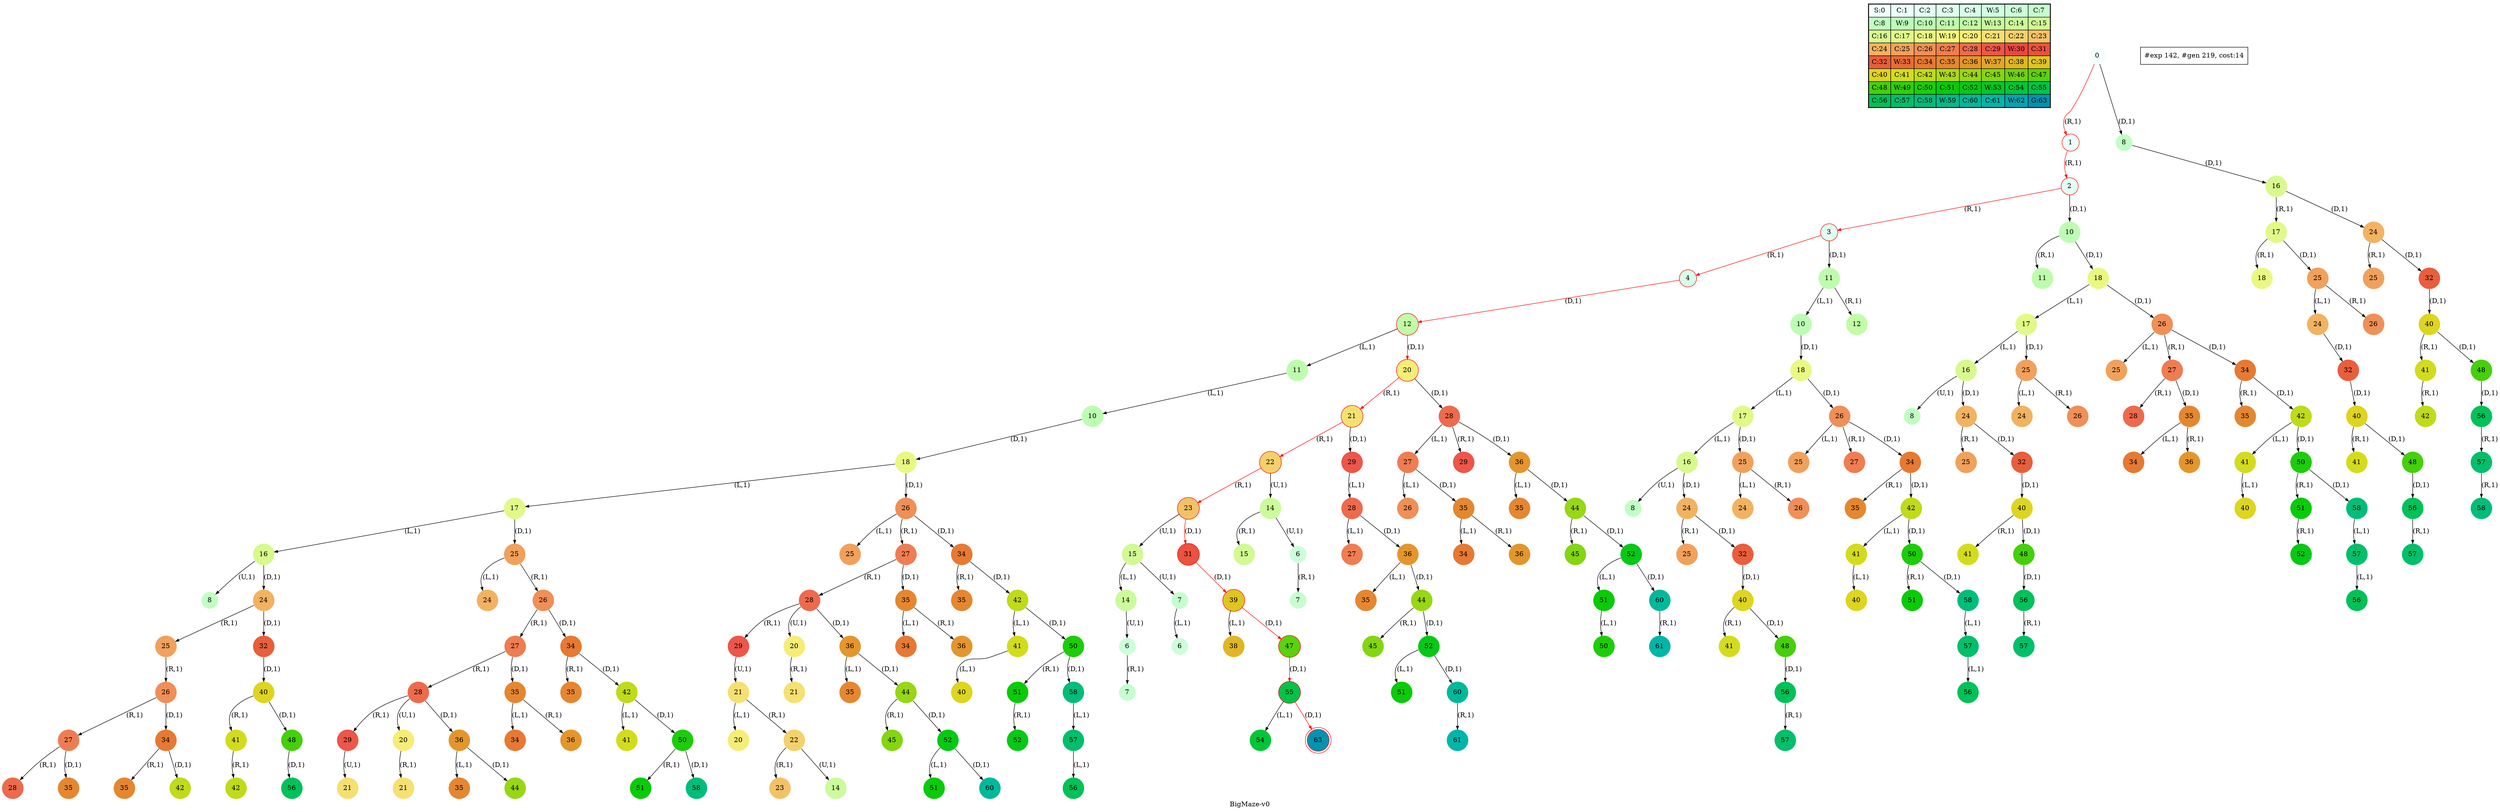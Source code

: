 digraph BigMaze { label="BigMaze-v0"
subgraph MAP {label=Map;map [shape=plaintext label=<<table border="1" cellpadding="5" cellspacing="0" cellborder="1"><tr><td bgcolor="0.46862745 0.04925994 0.99969645 1.        ">S:0</td><td bgcolor="0.45294118 0.07385253 0.99931706 1.        ">C:1</td><td bgcolor="0.4372549  0.09840028 0.99878599 1.        ">C:2</td><td bgcolor="0.42156863 0.12288829 0.99810333 1.        ">C:3</td><td bgcolor="0.40588235 0.1473017  0.99726917 1.        ">C:4</td><td bgcolor="0.39019608 0.17162568 0.99628365 1.        ">W:5</td><td bgcolor="0.3745098  0.19584547 0.99514692 1.        ">C:6</td><td bgcolor="0.35882353 0.21994636 0.99385914 1.        ">C:7</td></tr><tr><td bgcolor="0.34313725 0.24391372 0.99242051 1.        ">C:8</td><td bgcolor="0.32745098 0.267733   0.99083125 1.        ">W:9</td><td bgcolor="0.31176471 0.29138975 0.98909161 1.        ">C:10</td><td bgcolor="0.29607843 0.31486959 0.98720184 1.        ">C:11</td><td bgcolor="0.28039216 0.33815827 0.98516223 1.        ">C:12</td><td bgcolor="0.26470588 0.36124167 0.9829731  1.        ">W:13</td><td bgcolor="0.24901961 0.38410575 0.98063477 1.        ">C:14</td><td bgcolor="0.23333333 0.40673664 0.9781476  1.        ">C:15</td></tr><tr><td bgcolor="0.21764706 0.42912061 0.97551197 1.        ">C:16</td><td bgcolor="0.20196078 0.45124406 0.97272827 1.        ">C:17</td><td bgcolor="0.18627451 0.47309356 0.96979694 1.        ">C:18</td><td bgcolor="0.17058824 0.49465584 0.9667184  1.        ">W:19</td><td bgcolor="0.15490196 0.51591783 0.96349314 1.        ">C:20</td><td bgcolor="0.13921569 0.5368666  0.96012165 1.        ">C:21</td><td bgcolor="0.12352941 0.55748944 0.95660442 1.        ">C:22</td><td bgcolor="0.10784314 0.57777383 0.952942   1.        ">C:23</td></tr><tr><td bgcolor="0.09215686 0.59770746 0.94913494 1.        ">C:24</td><td bgcolor="0.07647059 0.61727822 0.94518383 1.        ">C:25</td><td bgcolor="0.06078431 0.63647424 0.94108925 1.        ">C:26</td><td bgcolor="0.04509804 0.65528385 0.93685184 1.        ">C:27</td><td bgcolor="0.02941176 0.67369564 0.93247223 1.        ">C:28</td><td bgcolor="0.01372549 0.69169844 0.92795109 1.        ">C:29</td><td bgcolor="0.00196078 0.70928131 0.92328911 1.        ">W:30</td><td bgcolor="0.01764706 0.72643357 0.91848699 1.        ">C:31</td></tr><tr><td bgcolor="0.03333333 0.74314483 0.91354546 1.        ">C:32</td><td bgcolor="0.04901961 0.75940492 0.90846527 1.        ">W:33</td><td bgcolor="0.06470588 0.77520398 0.9032472  1.        ">C:34</td><td bgcolor="0.08039216 0.79053241 0.89789203 1.        ">C:35</td><td bgcolor="0.09607843 0.80538092 0.89240058 1.        ">C:36</td><td bgcolor="0.11176471 0.81974048 0.88677369 1.        ">W:37</td><td bgcolor="0.12745098 0.83360239 0.88101219 1.        ">C:38</td><td bgcolor="0.14313725 0.84695821 0.87511698 1.        ">C:39</td></tr><tr><td bgcolor="0.15882353 0.85979985 0.86908895 1.        ">C:40</td><td bgcolor="0.1745098  0.87211951 0.862929   1.        ">C:41</td><td bgcolor="0.19019608 0.88390971 0.85663808 1.        ">C:42</td><td bgcolor="0.20588235 0.89516329 0.85021714 1.        ">W:43</td><td bgcolor="0.22156863 0.90587342 0.84366715 1.        ">C:44</td><td bgcolor="0.2372549  0.9160336  0.83698911 1.        ">C:45</td><td bgcolor="0.25294118 0.92563766 0.83018403 1.        ">W:46</td><td bgcolor="0.26862745 0.93467977 0.82325295 1.        ">C:47</td></tr><tr><td bgcolor="0.28431373 0.94315443 0.81619691 1.        ">C:48</td><td bgcolor="0.3        0.95105652 0.80901699 1.        ">W:49</td><td bgcolor="0.31568627 0.95838122 0.80171428 1.        ">C:50</td><td bgcolor="0.33137255 0.96512409 0.79428989 1.        ">C:51</td><td bgcolor="0.34705882 0.97128103 0.78674494 1.        ">C:52</td><td bgcolor="0.3627451  0.97684832 0.77908057 1.        ">W:53</td><td bgcolor="0.37843137 0.98182256 0.77129796 1.        ">C:54</td><td bgcolor="0.39411765 0.98620075 0.76339828 1.        ">C:55</td></tr><tr><td bgcolor="0.40980392 0.98998021 0.75538273 1.        ">C:56</td><td bgcolor="0.4254902  0.99315867 0.74725253 1.        ">C:57</td><td bgcolor="0.44117647 0.99573418 0.73900892 1.        ">C:58</td><td bgcolor="0.45686275 0.99770518 0.73065313 1.        ">W:59</td><td bgcolor="0.47254902 0.99907048 0.72218645 1.        ">C:60</td><td bgcolor="0.48823529 0.99982925 0.71361015 1.        ">C:61</td><td bgcolor="0.51176471 0.99982925 0.70054304 1.        ">W:62</td><td bgcolor="0.52745098 0.99907048 0.69169844 1.        ">G:63</td></tr></table>>]} 
nodesep=1 ranksep=0.5 node [shape=circle] edge [arrowsize=0.7] 
"0_0" [label=0 style=filled color=white  fillcolor="0.46862745 0.04925994 0.99969645 1.        "]; 
"0_0.1-1" [label=1 style=filled color=white  fillcolor="0.45294118 0.07385253 0.99931706 1.        "color=red ];   "0_0" -> "0_0.1-1" [label="(R,1)" color=red ];  
"0_0.8-3" [label=8 style=filled color=white  fillcolor="0.34313725 0.24391372 0.99242051 1.        "];  "0_0" -> "0_0.8-3" [label="(D,1)" ]; 
"0_0.1.2-1" [label=2 style=filled color=white  fillcolor="0.4372549  0.09840028 0.99878599 1.        "color=red ];   "0_0.1-1" -> "0_0.1.2-1" [label="(R,1)" color=red ];  
"0_0.8.16-3" [label=16 style=filled color=white  fillcolor="0.21764706 0.42912061 0.97551197 1.        "];  "0_0.8-3" -> "0_0.8.16-3" [label="(D,1)" ]; 
"0_0.1.2.3-1" [label=3 style=filled color=white  fillcolor="0.42156863 0.12288829 0.99810333 1.        "color=red ];   "0_0.1.2-1" -> "0_0.1.2.3-1" [label="(R,1)" color=red ];  
"0_0.1.2.10-3" [label=10 style=filled color=white  fillcolor="0.31176471 0.29138975 0.98909161 1.        "];  "0_0.1.2-1" -> "0_0.1.2.10-3" [label="(D,1)" ]; 
"0_0.8.16.17-1" [label=17 style=filled color=white  fillcolor="0.20196078 0.45124406 0.97272827 1.        "];  "0_0.8.16-3" -> "0_0.8.16.17-1" [label="(R,1)" ]; 
"0_0.8.16.24-3" [label=24 style=filled color=white  fillcolor="0.09215686 0.59770746 0.94913494 1.        "];  "0_0.8.16-3" -> "0_0.8.16.24-3" [label="(D,1)" ]; 
"0_0.1.2.3.4-1" [label=4 style=filled color=white  fillcolor="0.40588235 0.1473017  0.99726917 1.        "color=red ];   "0_0.1.2.3-1" -> "0_0.1.2.3.4-1" [label="(R,1)" color=red ];  
"0_0.1.2.3.11-3" [label=11 style=filled color=white  fillcolor="0.29607843 0.31486959 0.98720184 1.        "];  "0_0.1.2.3-1" -> "0_0.1.2.3.11-3" [label="(D,1)" ]; 
"0_0.1.2.10.11-1" [label=11 style=filled color=white  fillcolor="0.29607843 0.31486959 0.98720184 1.        "];  "0_0.1.2.10-3" -> "0_0.1.2.10.11-1" [label="(R,1)" ]; 
"0_0.1.2.10.18-3" [label=18 style=filled color=white  fillcolor="0.18627451 0.47309356 0.96979694 1.        "];  "0_0.1.2.10-3" -> "0_0.1.2.10.18-3" [label="(D,1)" ]; 
"0_0.8.16.17.18-1" [label=18 style=filled color=white  fillcolor="0.18627451 0.47309356 0.96979694 1.        "];  "0_0.8.16.17-1" -> "0_0.8.16.17.18-1" [label="(R,1)" ]; 
"0_0.8.16.17.25-3" [label=25 style=filled color=white  fillcolor="0.07647059 0.61727822 0.94518383 1.        "];  "0_0.8.16.17-1" -> "0_0.8.16.17.25-3" [label="(D,1)" ]; 
"0_0.8.16.24.25-1" [label=25 style=filled color=white  fillcolor="0.07647059 0.61727822 0.94518383 1.        "];  "0_0.8.16.24-3" -> "0_0.8.16.24.25-1" [label="(R,1)" ]; 
"0_0.8.16.24.32-3" [label=32 style=filled color=white  fillcolor="0.03333333 0.74314483 0.91354546 1.        "];  "0_0.8.16.24-3" -> "0_0.8.16.24.32-3" [label="(D,1)" ]; 
"0_0.1.2.3.4.12-3" [label=12 style=filled color=white  fillcolor="0.28039216 0.33815827 0.98516223 1.        "color=red ];   "0_0.1.2.3.4-1" -> "0_0.1.2.3.4.12-3" [label="(D,1)" color=red ];  
"0_0.1.2.3.11.10-0" [label=10 style=filled color=white  fillcolor="0.31176471 0.29138975 0.98909161 1.        "];  "0_0.1.2.3.11-3" -> "0_0.1.2.3.11.10-0" [label="(L,1)" ]; 
"0_0.1.2.3.11.12-1" [label=12 style=filled color=white  fillcolor="0.28039216 0.33815827 0.98516223 1.        "];  "0_0.1.2.3.11-3" -> "0_0.1.2.3.11.12-1" [label="(R,1)" ]; 
"0_0.1.2.10.18.17-0" [label=17 style=filled color=white  fillcolor="0.20196078 0.45124406 0.97272827 1.        "];  "0_0.1.2.10.18-3" -> "0_0.1.2.10.18.17-0" [label="(L,1)" ]; 
"0_0.1.2.10.18.26-3" [label=26 style=filled color=white  fillcolor="0.06078431 0.63647424 0.94108925 1.        "];  "0_0.1.2.10.18-3" -> "0_0.1.2.10.18.26-3" [label="(D,1)" ]; 
"0_0.8.16.17.25.24-0" [label=24 style=filled color=white  fillcolor="0.09215686 0.59770746 0.94913494 1.        "];  "0_0.8.16.17.25-3" -> "0_0.8.16.17.25.24-0" [label="(L,1)" ]; 
"0_0.8.16.17.25.26-1" [label=26 style=filled color=white  fillcolor="0.06078431 0.63647424 0.94108925 1.        "];  "0_0.8.16.17.25-3" -> "0_0.8.16.17.25.26-1" [label="(R,1)" ]; 
"0_0.8.16.24.32.40-3" [label=40 style=filled color=white  fillcolor="0.15882353 0.85979985 0.86908895 1.        "];  "0_0.8.16.24.32-3" -> "0_0.8.16.24.32.40-3" [label="(D,1)" ]; 
"0_0.1.2.3.4.12.11-0" [label=11 style=filled color=white  fillcolor="0.29607843 0.31486959 0.98720184 1.        "];  "0_0.1.2.3.4.12-3" -> "0_0.1.2.3.4.12.11-0" [label="(L,1)" ]; 
"0_0.1.2.3.4.12.20-3" [label=20 style=filled color=white  fillcolor="0.15490196 0.51591783 0.96349314 1.        "color=red ];   "0_0.1.2.3.4.12-3" -> "0_0.1.2.3.4.12.20-3" [label="(D,1)" color=red ];  
"0_0.1.2.3.11.10.18-3" [label=18 style=filled color=white  fillcolor="0.18627451 0.47309356 0.96979694 1.        "];  "0_0.1.2.3.11.10-0" -> "0_0.1.2.3.11.10.18-3" [label="(D,1)" ]; 
"0_0.1.2.10.18.17.16-0" [label=16 style=filled color=white  fillcolor="0.21764706 0.42912061 0.97551197 1.        "];  "0_0.1.2.10.18.17-0" -> "0_0.1.2.10.18.17.16-0" [label="(L,1)" ]; 
"0_0.1.2.10.18.17.25-3" [label=25 style=filled color=white  fillcolor="0.07647059 0.61727822 0.94518383 1.        "];  "0_0.1.2.10.18.17-0" -> "0_0.1.2.10.18.17.25-3" [label="(D,1)" ]; 
"0_0.1.2.10.18.26.25-0" [label=25 style=filled color=white  fillcolor="0.07647059 0.61727822 0.94518383 1.        "];  "0_0.1.2.10.18.26-3" -> "0_0.1.2.10.18.26.25-0" [label="(L,1)" ]; 
"0_0.1.2.10.18.26.27-1" [label=27 style=filled color=white  fillcolor="0.04509804 0.65528385 0.93685184 1.        "];  "0_0.1.2.10.18.26-3" -> "0_0.1.2.10.18.26.27-1" [label="(R,1)" ]; 
"0_0.1.2.10.18.26.34-3" [label=34 style=filled color=white  fillcolor="0.06470588 0.77520398 0.9032472  1.        "];  "0_0.1.2.10.18.26-3" -> "0_0.1.2.10.18.26.34-3" [label="(D,1)" ]; 
"0_0.8.16.17.25.24.32-3" [label=32 style=filled color=white  fillcolor="0.03333333 0.74314483 0.91354546 1.        "];  "0_0.8.16.17.25.24-0" -> "0_0.8.16.17.25.24.32-3" [label="(D,1)" ]; 
"0_0.8.16.24.32.40.41-1" [label=41 style=filled color=white  fillcolor="0.1745098  0.87211951 0.862929   1.        "];  "0_0.8.16.24.32.40-3" -> "0_0.8.16.24.32.40.41-1" [label="(R,1)" ]; 
"0_0.8.16.24.32.40.48-3" [label=48 style=filled color=white  fillcolor="0.28431373 0.94315443 0.81619691 1.        "];  "0_0.8.16.24.32.40-3" -> "0_0.8.16.24.32.40.48-3" [label="(D,1)" ]; 
"0_0.1.2.3.4.12.11.10-0" [label=10 style=filled color=white  fillcolor="0.31176471 0.29138975 0.98909161 1.        "];  "0_0.1.2.3.4.12.11-0" -> "0_0.1.2.3.4.12.11.10-0" [label="(L,1)" ]; 
"0_0.1.2.3.4.12.20.21-1" [label=21 style=filled color=white  fillcolor="0.13921569 0.5368666  0.96012165 1.        "color=red ];   "0_0.1.2.3.4.12.20-3" -> "0_0.1.2.3.4.12.20.21-1" [label="(R,1)" color=red ];  
"0_0.1.2.3.4.12.20.28-3" [label=28 style=filled color=white  fillcolor="0.02941176 0.67369564 0.93247223 1.        "];  "0_0.1.2.3.4.12.20-3" -> "0_0.1.2.3.4.12.20.28-3" [label="(D,1)" ]; 
"0_0.1.2.3.11.10.18.17-0" [label=17 style=filled color=white  fillcolor="0.20196078 0.45124406 0.97272827 1.        "];  "0_0.1.2.3.11.10.18-3" -> "0_0.1.2.3.11.10.18.17-0" [label="(L,1)" ]; 
"0_0.1.2.3.11.10.18.26-3" [label=26 style=filled color=white  fillcolor="0.06078431 0.63647424 0.94108925 1.        "];  "0_0.1.2.3.11.10.18-3" -> "0_0.1.2.3.11.10.18.26-3" [label="(D,1)" ]; 
"0_0.1.2.10.18.17.16.8-2" [label=8 style=filled color=white  fillcolor="0.34313725 0.24391372 0.99242051 1.        "];  "0_0.1.2.10.18.17.16-0" -> "0_0.1.2.10.18.17.16.8-2" [label="(U,1)" ]; 
"0_0.1.2.10.18.17.16.24-3" [label=24 style=filled color=white  fillcolor="0.09215686 0.59770746 0.94913494 1.        "];  "0_0.1.2.10.18.17.16-0" -> "0_0.1.2.10.18.17.16.24-3" [label="(D,1)" ]; 
"0_0.1.2.10.18.17.25.24-0" [label=24 style=filled color=white  fillcolor="0.09215686 0.59770746 0.94913494 1.        "];  "0_0.1.2.10.18.17.25-3" -> "0_0.1.2.10.18.17.25.24-0" [label="(L,1)" ]; 
"0_0.1.2.10.18.17.25.26-1" [label=26 style=filled color=white  fillcolor="0.06078431 0.63647424 0.94108925 1.        "];  "0_0.1.2.10.18.17.25-3" -> "0_0.1.2.10.18.17.25.26-1" [label="(R,1)" ]; 
"0_0.1.2.10.18.26.27.28-1" [label=28 style=filled color=white  fillcolor="0.02941176 0.67369564 0.93247223 1.        "];  "0_0.1.2.10.18.26.27-1" -> "0_0.1.2.10.18.26.27.28-1" [label="(R,1)" ]; 
"0_0.1.2.10.18.26.27.35-3" [label=35 style=filled color=white  fillcolor="0.08039216 0.79053241 0.89789203 1.        "];  "0_0.1.2.10.18.26.27-1" -> "0_0.1.2.10.18.26.27.35-3" [label="(D,1)" ]; 
"0_0.1.2.10.18.26.34.35-1" [label=35 style=filled color=white  fillcolor="0.08039216 0.79053241 0.89789203 1.        "];  "0_0.1.2.10.18.26.34-3" -> "0_0.1.2.10.18.26.34.35-1" [label="(R,1)" ]; 
"0_0.1.2.10.18.26.34.42-3" [label=42 style=filled color=white  fillcolor="0.19019608 0.88390971 0.85663808 1.        "];  "0_0.1.2.10.18.26.34-3" -> "0_0.1.2.10.18.26.34.42-3" [label="(D,1)" ]; 
"0_0.8.16.17.25.24.32.40-3" [label=40 style=filled color=white  fillcolor="0.15882353 0.85979985 0.86908895 1.        "];  "0_0.8.16.17.25.24.32-3" -> "0_0.8.16.17.25.24.32.40-3" [label="(D,1)" ]; 
"0_0.8.16.24.32.40.41.42-1" [label=42 style=filled color=white  fillcolor="0.19019608 0.88390971 0.85663808 1.        "];  "0_0.8.16.24.32.40.41-1" -> "0_0.8.16.24.32.40.41.42-1" [label="(R,1)" ]; 
"0_0.8.16.24.32.40.48.56-3" [label=56 style=filled color=white  fillcolor="0.40980392 0.98998021 0.75538273 1.        "];  "0_0.8.16.24.32.40.48-3" -> "0_0.8.16.24.32.40.48.56-3" [label="(D,1)" ]; 
"0_0.1.2.3.4.12.11.10.18-3" [label=18 style=filled color=white  fillcolor="0.18627451 0.47309356 0.96979694 1.        "];  "0_0.1.2.3.4.12.11.10-0" -> "0_0.1.2.3.4.12.11.10.18-3" [label="(D,1)" ]; 
"0_0.1.2.3.4.12.20.21.22-1" [label=22 style=filled color=white  fillcolor="0.12352941 0.55748944 0.95660442 1.        "color=red ];   "0_0.1.2.3.4.12.20.21-1" -> "0_0.1.2.3.4.12.20.21.22-1" [label="(R,1)" color=red ];  
"0_0.1.2.3.4.12.20.21.29-3" [label=29 style=filled color=white  fillcolor="0.01372549 0.69169844 0.92795109 1.        "];  "0_0.1.2.3.4.12.20.21-1" -> "0_0.1.2.3.4.12.20.21.29-3" [label="(D,1)" ]; 
"0_0.1.2.3.4.12.20.28.27-0" [label=27 style=filled color=white  fillcolor="0.04509804 0.65528385 0.93685184 1.        "];  "0_0.1.2.3.4.12.20.28-3" -> "0_0.1.2.3.4.12.20.28.27-0" [label="(L,1)" ]; 
"0_0.1.2.3.4.12.20.28.29-1" [label=29 style=filled color=white  fillcolor="0.01372549 0.69169844 0.92795109 1.        "];  "0_0.1.2.3.4.12.20.28-3" -> "0_0.1.2.3.4.12.20.28.29-1" [label="(R,1)" ]; 
"0_0.1.2.3.4.12.20.28.36-3" [label=36 style=filled color=white  fillcolor="0.09607843 0.80538092 0.89240058 1.        "];  "0_0.1.2.3.4.12.20.28-3" -> "0_0.1.2.3.4.12.20.28.36-3" [label="(D,1)" ]; 
"0_0.1.2.3.11.10.18.17.16-0" [label=16 style=filled color=white  fillcolor="0.21764706 0.42912061 0.97551197 1.        "];  "0_0.1.2.3.11.10.18.17-0" -> "0_0.1.2.3.11.10.18.17.16-0" [label="(L,1)" ]; 
"0_0.1.2.3.11.10.18.17.25-3" [label=25 style=filled color=white  fillcolor="0.07647059 0.61727822 0.94518383 1.        "];  "0_0.1.2.3.11.10.18.17-0" -> "0_0.1.2.3.11.10.18.17.25-3" [label="(D,1)" ]; 
"0_0.1.2.3.11.10.18.26.25-0" [label=25 style=filled color=white  fillcolor="0.07647059 0.61727822 0.94518383 1.        "];  "0_0.1.2.3.11.10.18.26-3" -> "0_0.1.2.3.11.10.18.26.25-0" [label="(L,1)" ]; 
"0_0.1.2.3.11.10.18.26.27-1" [label=27 style=filled color=white  fillcolor="0.04509804 0.65528385 0.93685184 1.        "];  "0_0.1.2.3.11.10.18.26-3" -> "0_0.1.2.3.11.10.18.26.27-1" [label="(R,1)" ]; 
"0_0.1.2.3.11.10.18.26.34-3" [label=34 style=filled color=white  fillcolor="0.06470588 0.77520398 0.9032472  1.        "];  "0_0.1.2.3.11.10.18.26-3" -> "0_0.1.2.3.11.10.18.26.34-3" [label="(D,1)" ]; 
"0_0.1.2.10.18.17.16.24.25-1" [label=25 style=filled color=white  fillcolor="0.07647059 0.61727822 0.94518383 1.        "];  "0_0.1.2.10.18.17.16.24-3" -> "0_0.1.2.10.18.17.16.24.25-1" [label="(R,1)" ]; 
"0_0.1.2.10.18.17.16.24.32-3" [label=32 style=filled color=white  fillcolor="0.03333333 0.74314483 0.91354546 1.        "];  "0_0.1.2.10.18.17.16.24-3" -> "0_0.1.2.10.18.17.16.24.32-3" [label="(D,1)" ]; 
"0_0.1.2.10.18.26.27.35.34-0" [label=34 style=filled color=white  fillcolor="0.06470588 0.77520398 0.9032472  1.        "];  "0_0.1.2.10.18.26.27.35-3" -> "0_0.1.2.10.18.26.27.35.34-0" [label="(L,1)" ]; 
"0_0.1.2.10.18.26.27.35.36-1" [label=36 style=filled color=white  fillcolor="0.09607843 0.80538092 0.89240058 1.        "];  "0_0.1.2.10.18.26.27.35-3" -> "0_0.1.2.10.18.26.27.35.36-1" [label="(R,1)" ]; 
"0_0.1.2.10.18.26.34.42.41-0" [label=41 style=filled color=white  fillcolor="0.1745098  0.87211951 0.862929   1.        "];  "0_0.1.2.10.18.26.34.42-3" -> "0_0.1.2.10.18.26.34.42.41-0" [label="(L,1)" ]; 
"0_0.1.2.10.18.26.34.42.50-3" [label=50 style=filled color=white  fillcolor="0.31568627 0.95838122 0.80171428 1.        "];  "0_0.1.2.10.18.26.34.42-3" -> "0_0.1.2.10.18.26.34.42.50-3" [label="(D,1)" ]; 
"0_0.8.16.17.25.24.32.40.41-1" [label=41 style=filled color=white  fillcolor="0.1745098  0.87211951 0.862929   1.        "];  "0_0.8.16.17.25.24.32.40-3" -> "0_0.8.16.17.25.24.32.40.41-1" [label="(R,1)" ]; 
"0_0.8.16.17.25.24.32.40.48-3" [label=48 style=filled color=white  fillcolor="0.28431373 0.94315443 0.81619691 1.        "];  "0_0.8.16.17.25.24.32.40-3" -> "0_0.8.16.17.25.24.32.40.48-3" [label="(D,1)" ]; 
"0_0.8.16.24.32.40.48.56.57-1" [label=57 style=filled color=white  fillcolor="0.4254902  0.99315867 0.74725253 1.        "];  "0_0.8.16.24.32.40.48.56-3" -> "0_0.8.16.24.32.40.48.56.57-1" [label="(R,1)" ]; 
"0_0.1.2.3.4.12.11.10.18.17-0" [label=17 style=filled color=white  fillcolor="0.20196078 0.45124406 0.97272827 1.        "];  "0_0.1.2.3.4.12.11.10.18-3" -> "0_0.1.2.3.4.12.11.10.18.17-0" [label="(L,1)" ]; 
"0_0.1.2.3.4.12.11.10.18.26-3" [label=26 style=filled color=white  fillcolor="0.06078431 0.63647424 0.94108925 1.        "];  "0_0.1.2.3.4.12.11.10.18-3" -> "0_0.1.2.3.4.12.11.10.18.26-3" [label="(D,1)" ]; 
"0_0.1.2.3.4.12.20.21.22.23-1" [label=23 style=filled color=white  fillcolor="0.10784314 0.57777383 0.952942   1.        "color=red ];   "0_0.1.2.3.4.12.20.21.22-1" -> "0_0.1.2.3.4.12.20.21.22.23-1" [label="(R,1)" color=red ];  
"0_0.1.2.3.4.12.20.21.22.14-2" [label=14 style=filled color=white  fillcolor="0.24901961 0.38410575 0.98063477 1.        "];  "0_0.1.2.3.4.12.20.21.22-1" -> "0_0.1.2.3.4.12.20.21.22.14-2" [label="(U,1)" ]; 
"0_0.1.2.3.4.12.20.21.29.28-0" [label=28 style=filled color=white  fillcolor="0.02941176 0.67369564 0.93247223 1.        "];  "0_0.1.2.3.4.12.20.21.29-3" -> "0_0.1.2.3.4.12.20.21.29.28-0" [label="(L,1)" ]; 
"0_0.1.2.3.4.12.20.28.27.26-0" [label=26 style=filled color=white  fillcolor="0.06078431 0.63647424 0.94108925 1.        "];  "0_0.1.2.3.4.12.20.28.27-0" -> "0_0.1.2.3.4.12.20.28.27.26-0" [label="(L,1)" ]; 
"0_0.1.2.3.4.12.20.28.27.35-3" [label=35 style=filled color=white  fillcolor="0.08039216 0.79053241 0.89789203 1.        "];  "0_0.1.2.3.4.12.20.28.27-0" -> "0_0.1.2.3.4.12.20.28.27.35-3" [label="(D,1)" ]; 
"0_0.1.2.3.4.12.20.28.36.35-0" [label=35 style=filled color=white  fillcolor="0.08039216 0.79053241 0.89789203 1.        "];  "0_0.1.2.3.4.12.20.28.36-3" -> "0_0.1.2.3.4.12.20.28.36.35-0" [label="(L,1)" ]; 
"0_0.1.2.3.4.12.20.28.36.44-3" [label=44 style=filled color=white  fillcolor="0.22156863 0.90587342 0.84366715 1.        "];  "0_0.1.2.3.4.12.20.28.36-3" -> "0_0.1.2.3.4.12.20.28.36.44-3" [label="(D,1)" ]; 
"0_0.1.2.3.11.10.18.17.16.8-2" [label=8 style=filled color=white  fillcolor="0.34313725 0.24391372 0.99242051 1.        "];  "0_0.1.2.3.11.10.18.17.16-0" -> "0_0.1.2.3.11.10.18.17.16.8-2" [label="(U,1)" ]; 
"0_0.1.2.3.11.10.18.17.16.24-3" [label=24 style=filled color=white  fillcolor="0.09215686 0.59770746 0.94913494 1.        "];  "0_0.1.2.3.11.10.18.17.16-0" -> "0_0.1.2.3.11.10.18.17.16.24-3" [label="(D,1)" ]; 
"0_0.1.2.3.11.10.18.17.25.24-0" [label=24 style=filled color=white  fillcolor="0.09215686 0.59770746 0.94913494 1.        "];  "0_0.1.2.3.11.10.18.17.25-3" -> "0_0.1.2.3.11.10.18.17.25.24-0" [label="(L,1)" ]; 
"0_0.1.2.3.11.10.18.17.25.26-1" [label=26 style=filled color=white  fillcolor="0.06078431 0.63647424 0.94108925 1.        "];  "0_0.1.2.3.11.10.18.17.25-3" -> "0_0.1.2.3.11.10.18.17.25.26-1" [label="(R,1)" ]; 
"0_0.1.2.3.11.10.18.26.34.35-1" [label=35 style=filled color=white  fillcolor="0.08039216 0.79053241 0.89789203 1.        "];  "0_0.1.2.3.11.10.18.26.34-3" -> "0_0.1.2.3.11.10.18.26.34.35-1" [label="(R,1)" ]; 
"0_0.1.2.3.11.10.18.26.34.42-3" [label=42 style=filled color=white  fillcolor="0.19019608 0.88390971 0.85663808 1.        "];  "0_0.1.2.3.11.10.18.26.34-3" -> "0_0.1.2.3.11.10.18.26.34.42-3" [label="(D,1)" ]; 
"0_0.1.2.10.18.17.16.24.32.40-3" [label=40 style=filled color=white  fillcolor="0.15882353 0.85979985 0.86908895 1.        "];  "0_0.1.2.10.18.17.16.24.32-3" -> "0_0.1.2.10.18.17.16.24.32.40-3" [label="(D,1)" ]; 
"0_0.1.2.10.18.26.34.42.41.40-0" [label=40 style=filled color=white  fillcolor="0.15882353 0.85979985 0.86908895 1.        "];  "0_0.1.2.10.18.26.34.42.41-0" -> "0_0.1.2.10.18.26.34.42.41.40-0" [label="(L,1)" ]; 
"0_0.1.2.10.18.26.34.42.50.51-1" [label=51 style=filled color=white  fillcolor="0.33137255 0.96512409 0.79428989 1.        "];  "0_0.1.2.10.18.26.34.42.50-3" -> "0_0.1.2.10.18.26.34.42.50.51-1" [label="(R,1)" ]; 
"0_0.1.2.10.18.26.34.42.50.58-3" [label=58 style=filled color=white  fillcolor="0.44117647 0.99573418 0.73900892 1.        "];  "0_0.1.2.10.18.26.34.42.50-3" -> "0_0.1.2.10.18.26.34.42.50.58-3" [label="(D,1)" ]; 
"0_0.8.16.17.25.24.32.40.48.56-3" [label=56 style=filled color=white  fillcolor="0.40980392 0.98998021 0.75538273 1.        "];  "0_0.8.16.17.25.24.32.40.48-3" -> "0_0.8.16.17.25.24.32.40.48.56-3" [label="(D,1)" ]; 
"0_0.8.16.24.32.40.48.56.57.58-1" [label=58 style=filled color=white  fillcolor="0.44117647 0.99573418 0.73900892 1.        "];  "0_0.8.16.24.32.40.48.56.57-1" -> "0_0.8.16.24.32.40.48.56.57.58-1" [label="(R,1)" ]; 
"0_0.1.2.3.4.12.11.10.18.17.16-0" [label=16 style=filled color=white  fillcolor="0.21764706 0.42912061 0.97551197 1.        "];  "0_0.1.2.3.4.12.11.10.18.17-0" -> "0_0.1.2.3.4.12.11.10.18.17.16-0" [label="(L,1)" ]; 
"0_0.1.2.3.4.12.11.10.18.17.25-3" [label=25 style=filled color=white  fillcolor="0.07647059 0.61727822 0.94518383 1.        "];  "0_0.1.2.3.4.12.11.10.18.17-0" -> "0_0.1.2.3.4.12.11.10.18.17.25-3" [label="(D,1)" ]; 
"0_0.1.2.3.4.12.11.10.18.26.25-0" [label=25 style=filled color=white  fillcolor="0.07647059 0.61727822 0.94518383 1.        "];  "0_0.1.2.3.4.12.11.10.18.26-3" -> "0_0.1.2.3.4.12.11.10.18.26.25-0" [label="(L,1)" ]; 
"0_0.1.2.3.4.12.11.10.18.26.27-1" [label=27 style=filled color=white  fillcolor="0.04509804 0.65528385 0.93685184 1.        "];  "0_0.1.2.3.4.12.11.10.18.26-3" -> "0_0.1.2.3.4.12.11.10.18.26.27-1" [label="(R,1)" ]; 
"0_0.1.2.3.4.12.11.10.18.26.34-3" [label=34 style=filled color=white  fillcolor="0.06470588 0.77520398 0.9032472  1.        "];  "0_0.1.2.3.4.12.11.10.18.26-3" -> "0_0.1.2.3.4.12.11.10.18.26.34-3" [label="(D,1)" ]; 
"0_0.1.2.3.4.12.20.21.22.23.15-2" [label=15 style=filled color=white  fillcolor="0.23333333 0.40673664 0.9781476  1.        "];  "0_0.1.2.3.4.12.20.21.22.23-1" -> "0_0.1.2.3.4.12.20.21.22.23.15-2" [label="(U,1)" ]; 
"0_0.1.2.3.4.12.20.21.22.23.31-3" [label=31 style=filled color=white  fillcolor="0.01764706 0.72643357 0.91848699 1.        "color=red ];   "0_0.1.2.3.4.12.20.21.22.23-1" -> "0_0.1.2.3.4.12.20.21.22.23.31-3" [label="(D,1)" color=red ];  
"0_0.1.2.3.4.12.20.21.22.14.15-1" [label=15 style=filled color=white  fillcolor="0.23333333 0.40673664 0.9781476  1.        "];  "0_0.1.2.3.4.12.20.21.22.14-2" -> "0_0.1.2.3.4.12.20.21.22.14.15-1" [label="(R,1)" ]; 
"0_0.1.2.3.4.12.20.21.22.14.6-2" [label=6 style=filled color=white  fillcolor="0.3745098  0.19584547 0.99514692 1.        "];  "0_0.1.2.3.4.12.20.21.22.14-2" -> "0_0.1.2.3.4.12.20.21.22.14.6-2" [label="(U,1)" ]; 
"0_0.1.2.3.4.12.20.21.29.28.27-0" [label=27 style=filled color=white  fillcolor="0.04509804 0.65528385 0.93685184 1.        "];  "0_0.1.2.3.4.12.20.21.29.28-0" -> "0_0.1.2.3.4.12.20.21.29.28.27-0" [label="(L,1)" ]; 
"0_0.1.2.3.4.12.20.21.29.28.36-3" [label=36 style=filled color=white  fillcolor="0.09607843 0.80538092 0.89240058 1.        "];  "0_0.1.2.3.4.12.20.21.29.28-0" -> "0_0.1.2.3.4.12.20.21.29.28.36-3" [label="(D,1)" ]; 
"0_0.1.2.3.4.12.20.28.27.35.34-0" [label=34 style=filled color=white  fillcolor="0.06470588 0.77520398 0.9032472  1.        "];  "0_0.1.2.3.4.12.20.28.27.35-3" -> "0_0.1.2.3.4.12.20.28.27.35.34-0" [label="(L,1)" ]; 
"0_0.1.2.3.4.12.20.28.27.35.36-1" [label=36 style=filled color=white  fillcolor="0.09607843 0.80538092 0.89240058 1.        "];  "0_0.1.2.3.4.12.20.28.27.35-3" -> "0_0.1.2.3.4.12.20.28.27.35.36-1" [label="(R,1)" ]; 
"0_0.1.2.3.4.12.20.28.36.44.45-1" [label=45 style=filled color=white  fillcolor="0.2372549  0.9160336  0.83698911 1.        "];  "0_0.1.2.3.4.12.20.28.36.44-3" -> "0_0.1.2.3.4.12.20.28.36.44.45-1" [label="(R,1)" ]; 
"0_0.1.2.3.4.12.20.28.36.44.52-3" [label=52 style=filled color=white  fillcolor="0.34705882 0.97128103 0.78674494 1.        "];  "0_0.1.2.3.4.12.20.28.36.44-3" -> "0_0.1.2.3.4.12.20.28.36.44.52-3" [label="(D,1)" ]; 
"0_0.1.2.3.11.10.18.17.16.24.25-1" [label=25 style=filled color=white  fillcolor="0.07647059 0.61727822 0.94518383 1.        "];  "0_0.1.2.3.11.10.18.17.16.24-3" -> "0_0.1.2.3.11.10.18.17.16.24.25-1" [label="(R,1)" ]; 
"0_0.1.2.3.11.10.18.17.16.24.32-3" [label=32 style=filled color=white  fillcolor="0.03333333 0.74314483 0.91354546 1.        "];  "0_0.1.2.3.11.10.18.17.16.24-3" -> "0_0.1.2.3.11.10.18.17.16.24.32-3" [label="(D,1)" ]; 
"0_0.1.2.3.11.10.18.26.34.42.41-0" [label=41 style=filled color=white  fillcolor="0.1745098  0.87211951 0.862929   1.        "];  "0_0.1.2.3.11.10.18.26.34.42-3" -> "0_0.1.2.3.11.10.18.26.34.42.41-0" [label="(L,1)" ]; 
"0_0.1.2.3.11.10.18.26.34.42.50-3" [label=50 style=filled color=white  fillcolor="0.31568627 0.95838122 0.80171428 1.        "];  "0_0.1.2.3.11.10.18.26.34.42-3" -> "0_0.1.2.3.11.10.18.26.34.42.50-3" [label="(D,1)" ]; 
"0_0.1.2.10.18.17.16.24.32.40.41-1" [label=41 style=filled color=white  fillcolor="0.1745098  0.87211951 0.862929   1.        "];  "0_0.1.2.10.18.17.16.24.32.40-3" -> "0_0.1.2.10.18.17.16.24.32.40.41-1" [label="(R,1)" ]; 
"0_0.1.2.10.18.17.16.24.32.40.48-3" [label=48 style=filled color=white  fillcolor="0.28431373 0.94315443 0.81619691 1.        "];  "0_0.1.2.10.18.17.16.24.32.40-3" -> "0_0.1.2.10.18.17.16.24.32.40.48-3" [label="(D,1)" ]; 
"0_0.1.2.10.18.26.34.42.50.51.52-1" [label=52 style=filled color=white  fillcolor="0.34705882 0.97128103 0.78674494 1.        "];  "0_0.1.2.10.18.26.34.42.50.51-1" -> "0_0.1.2.10.18.26.34.42.50.51.52-1" [label="(R,1)" ]; 
"0_0.1.2.10.18.26.34.42.50.58.57-0" [label=57 style=filled color=white  fillcolor="0.4254902  0.99315867 0.74725253 1.        "];  "0_0.1.2.10.18.26.34.42.50.58-3" -> "0_0.1.2.10.18.26.34.42.50.58.57-0" [label="(L,1)" ]; 
"0_0.8.16.17.25.24.32.40.48.56.57-1" [label=57 style=filled color=white  fillcolor="0.4254902  0.99315867 0.74725253 1.        "];  "0_0.8.16.17.25.24.32.40.48.56-3" -> "0_0.8.16.17.25.24.32.40.48.56.57-1" [label="(R,1)" ]; 
"0_0.1.2.3.4.12.11.10.18.17.16.8-2" [label=8 style=filled color=white  fillcolor="0.34313725 0.24391372 0.99242051 1.        "];  "0_0.1.2.3.4.12.11.10.18.17.16-0" -> "0_0.1.2.3.4.12.11.10.18.17.16.8-2" [label="(U,1)" ]; 
"0_0.1.2.3.4.12.11.10.18.17.16.24-3" [label=24 style=filled color=white  fillcolor="0.09215686 0.59770746 0.94913494 1.        "];  "0_0.1.2.3.4.12.11.10.18.17.16-0" -> "0_0.1.2.3.4.12.11.10.18.17.16.24-3" [label="(D,1)" ]; 
"0_0.1.2.3.4.12.11.10.18.17.25.24-0" [label=24 style=filled color=white  fillcolor="0.09215686 0.59770746 0.94913494 1.        "];  "0_0.1.2.3.4.12.11.10.18.17.25-3" -> "0_0.1.2.3.4.12.11.10.18.17.25.24-0" [label="(L,1)" ]; 
"0_0.1.2.3.4.12.11.10.18.17.25.26-1" [label=26 style=filled color=white  fillcolor="0.06078431 0.63647424 0.94108925 1.        "];  "0_0.1.2.3.4.12.11.10.18.17.25-3" -> "0_0.1.2.3.4.12.11.10.18.17.25.26-1" [label="(R,1)" ]; 
"0_0.1.2.3.4.12.11.10.18.26.27.28-1" [label=28 style=filled color=white  fillcolor="0.02941176 0.67369564 0.93247223 1.        "];  "0_0.1.2.3.4.12.11.10.18.26.27-1" -> "0_0.1.2.3.4.12.11.10.18.26.27.28-1" [label="(R,1)" ]; 
"0_0.1.2.3.4.12.11.10.18.26.27.35-3" [label=35 style=filled color=white  fillcolor="0.08039216 0.79053241 0.89789203 1.        "];  "0_0.1.2.3.4.12.11.10.18.26.27-1" -> "0_0.1.2.3.4.12.11.10.18.26.27.35-3" [label="(D,1)" ]; 
"0_0.1.2.3.4.12.11.10.18.26.34.35-1" [label=35 style=filled color=white  fillcolor="0.08039216 0.79053241 0.89789203 1.        "];  "0_0.1.2.3.4.12.11.10.18.26.34-3" -> "0_0.1.2.3.4.12.11.10.18.26.34.35-1" [label="(R,1)" ]; 
"0_0.1.2.3.4.12.11.10.18.26.34.42-3" [label=42 style=filled color=white  fillcolor="0.19019608 0.88390971 0.85663808 1.        "];  "0_0.1.2.3.4.12.11.10.18.26.34-3" -> "0_0.1.2.3.4.12.11.10.18.26.34.42-3" [label="(D,1)" ]; 
"0_0.1.2.3.4.12.20.21.22.23.15.14-0" [label=14 style=filled color=white  fillcolor="0.24901961 0.38410575 0.98063477 1.        "];  "0_0.1.2.3.4.12.20.21.22.23.15-2" -> "0_0.1.2.3.4.12.20.21.22.23.15.14-0" [label="(L,1)" ]; 
"0_0.1.2.3.4.12.20.21.22.23.15.7-2" [label=7 style=filled color=white  fillcolor="0.35882353 0.21994636 0.99385914 1.        "];  "0_0.1.2.3.4.12.20.21.22.23.15-2" -> "0_0.1.2.3.4.12.20.21.22.23.15.7-2" [label="(U,1)" ]; 
"0_0.1.2.3.4.12.20.21.22.23.31.39-3" [label=39 style=filled color=white  fillcolor="0.14313725 0.84695821 0.87511698 1.        "color=red ];   "0_0.1.2.3.4.12.20.21.22.23.31-3" -> "0_0.1.2.3.4.12.20.21.22.23.31.39-3" [label="(D,1)" color=red ];  
"0_0.1.2.3.4.12.20.21.22.14.6.7-1" [label=7 style=filled color=white  fillcolor="0.35882353 0.21994636 0.99385914 1.        "];  "0_0.1.2.3.4.12.20.21.22.14.6-2" -> "0_0.1.2.3.4.12.20.21.22.14.6.7-1" [label="(R,1)" ]; 
"0_0.1.2.3.4.12.20.21.29.28.36.35-0" [label=35 style=filled color=white  fillcolor="0.08039216 0.79053241 0.89789203 1.        "];  "0_0.1.2.3.4.12.20.21.29.28.36-3" -> "0_0.1.2.3.4.12.20.21.29.28.36.35-0" [label="(L,1)" ]; 
"0_0.1.2.3.4.12.20.21.29.28.36.44-3" [label=44 style=filled color=white  fillcolor="0.22156863 0.90587342 0.84366715 1.        "];  "0_0.1.2.3.4.12.20.21.29.28.36-3" -> "0_0.1.2.3.4.12.20.21.29.28.36.44-3" [label="(D,1)" ]; 
"0_0.1.2.3.4.12.20.28.36.44.52.51-0" [label=51 style=filled color=white  fillcolor="0.33137255 0.96512409 0.79428989 1.        "];  "0_0.1.2.3.4.12.20.28.36.44.52-3" -> "0_0.1.2.3.4.12.20.28.36.44.52.51-0" [label="(L,1)" ]; 
"0_0.1.2.3.4.12.20.28.36.44.52.60-3" [label=60 style=filled color=white  fillcolor="0.47254902 0.99907048 0.72218645 1.        "];  "0_0.1.2.3.4.12.20.28.36.44.52-3" -> "0_0.1.2.3.4.12.20.28.36.44.52.60-3" [label="(D,1)" ]; 
"0_0.1.2.3.11.10.18.17.16.24.32.40-3" [label=40 style=filled color=white  fillcolor="0.15882353 0.85979985 0.86908895 1.        "];  "0_0.1.2.3.11.10.18.17.16.24.32-3" -> "0_0.1.2.3.11.10.18.17.16.24.32.40-3" [label="(D,1)" ]; 
"0_0.1.2.3.11.10.18.26.34.42.41.40-0" [label=40 style=filled color=white  fillcolor="0.15882353 0.85979985 0.86908895 1.        "];  "0_0.1.2.3.11.10.18.26.34.42.41-0" -> "0_0.1.2.3.11.10.18.26.34.42.41.40-0" [label="(L,1)" ]; 
"0_0.1.2.3.11.10.18.26.34.42.50.51-1" [label=51 style=filled color=white  fillcolor="0.33137255 0.96512409 0.79428989 1.        "];  "0_0.1.2.3.11.10.18.26.34.42.50-3" -> "0_0.1.2.3.11.10.18.26.34.42.50.51-1" [label="(R,1)" ]; 
"0_0.1.2.3.11.10.18.26.34.42.50.58-3" [label=58 style=filled color=white  fillcolor="0.44117647 0.99573418 0.73900892 1.        "];  "0_0.1.2.3.11.10.18.26.34.42.50-3" -> "0_0.1.2.3.11.10.18.26.34.42.50.58-3" [label="(D,1)" ]; 
"0_0.1.2.10.18.17.16.24.32.40.48.56-3" [label=56 style=filled color=white  fillcolor="0.40980392 0.98998021 0.75538273 1.        "];  "0_0.1.2.10.18.17.16.24.32.40.48-3" -> "0_0.1.2.10.18.17.16.24.32.40.48.56-3" [label="(D,1)" ]; 
"0_0.1.2.10.18.26.34.42.50.58.57.56-0" [label=56 style=filled color=white  fillcolor="0.40980392 0.98998021 0.75538273 1.        "];  "0_0.1.2.10.18.26.34.42.50.58.57-0" -> "0_0.1.2.10.18.26.34.42.50.58.57.56-0" [label="(L,1)" ]; 
"0_0.1.2.3.4.12.11.10.18.17.16.24.25-1" [label=25 style=filled color=white  fillcolor="0.07647059 0.61727822 0.94518383 1.        "];  "0_0.1.2.3.4.12.11.10.18.17.16.24-3" -> "0_0.1.2.3.4.12.11.10.18.17.16.24.25-1" [label="(R,1)" ]; 
"0_0.1.2.3.4.12.11.10.18.17.16.24.32-3" [label=32 style=filled color=white  fillcolor="0.03333333 0.74314483 0.91354546 1.        "];  "0_0.1.2.3.4.12.11.10.18.17.16.24-3" -> "0_0.1.2.3.4.12.11.10.18.17.16.24.32-3" [label="(D,1)" ]; 
"0_0.1.2.3.4.12.11.10.18.17.25.26.27-1" [label=27 style=filled color=white  fillcolor="0.04509804 0.65528385 0.93685184 1.        "];  "0_0.1.2.3.4.12.11.10.18.17.25.26-1" -> "0_0.1.2.3.4.12.11.10.18.17.25.26.27-1" [label="(R,1)" ]; 
"0_0.1.2.3.4.12.11.10.18.17.25.26.34-3" [label=34 style=filled color=white  fillcolor="0.06470588 0.77520398 0.9032472  1.        "];  "0_0.1.2.3.4.12.11.10.18.17.25.26-1" -> "0_0.1.2.3.4.12.11.10.18.17.25.26.34-3" [label="(D,1)" ]; 
"0_0.1.2.3.4.12.11.10.18.26.27.28.29-1" [label=29 style=filled color=white  fillcolor="0.01372549 0.69169844 0.92795109 1.        "];  "0_0.1.2.3.4.12.11.10.18.26.27.28-1" -> "0_0.1.2.3.4.12.11.10.18.26.27.28.29-1" [label="(R,1)" ]; 
"0_0.1.2.3.4.12.11.10.18.26.27.28.20-2" [label=20 style=filled color=white  fillcolor="0.15490196 0.51591783 0.96349314 1.        "];  "0_0.1.2.3.4.12.11.10.18.26.27.28-1" -> "0_0.1.2.3.4.12.11.10.18.26.27.28.20-2" [label="(U,1)" ]; 
"0_0.1.2.3.4.12.11.10.18.26.27.28.36-3" [label=36 style=filled color=white  fillcolor="0.09607843 0.80538092 0.89240058 1.        "];  "0_0.1.2.3.4.12.11.10.18.26.27.28-1" -> "0_0.1.2.3.4.12.11.10.18.26.27.28.36-3" [label="(D,1)" ]; 
"0_0.1.2.3.4.12.11.10.18.26.27.35.34-0" [label=34 style=filled color=white  fillcolor="0.06470588 0.77520398 0.9032472  1.        "];  "0_0.1.2.3.4.12.11.10.18.26.27.35-3" -> "0_0.1.2.3.4.12.11.10.18.26.27.35.34-0" [label="(L,1)" ]; 
"0_0.1.2.3.4.12.11.10.18.26.27.35.36-1" [label=36 style=filled color=white  fillcolor="0.09607843 0.80538092 0.89240058 1.        "];  "0_0.1.2.3.4.12.11.10.18.26.27.35-3" -> "0_0.1.2.3.4.12.11.10.18.26.27.35.36-1" [label="(R,1)" ]; 
"0_0.1.2.3.4.12.11.10.18.26.34.42.41-0" [label=41 style=filled color=white  fillcolor="0.1745098  0.87211951 0.862929   1.        "];  "0_0.1.2.3.4.12.11.10.18.26.34.42-3" -> "0_0.1.2.3.4.12.11.10.18.26.34.42.41-0" [label="(L,1)" ]; 
"0_0.1.2.3.4.12.11.10.18.26.34.42.50-3" [label=50 style=filled color=white  fillcolor="0.31568627 0.95838122 0.80171428 1.        "];  "0_0.1.2.3.4.12.11.10.18.26.34.42-3" -> "0_0.1.2.3.4.12.11.10.18.26.34.42.50-3" [label="(D,1)" ]; 
"0_0.1.2.3.4.12.20.21.22.23.15.14.6-2" [label=6 style=filled color=white  fillcolor="0.3745098  0.19584547 0.99514692 1.        "];  "0_0.1.2.3.4.12.20.21.22.23.15.14-0" -> "0_0.1.2.3.4.12.20.21.22.23.15.14.6-2" [label="(U,1)" ]; 
"0_0.1.2.3.4.12.20.21.22.23.15.7.6-0" [label=6 style=filled color=white  fillcolor="0.3745098  0.19584547 0.99514692 1.        "];  "0_0.1.2.3.4.12.20.21.22.23.15.7-2" -> "0_0.1.2.3.4.12.20.21.22.23.15.7.6-0" [label="(L,1)" ]; 
"0_0.1.2.3.4.12.20.21.22.23.31.39.38-0" [label=38 style=filled color=white  fillcolor="0.12745098 0.83360239 0.88101219 1.        "];  "0_0.1.2.3.4.12.20.21.22.23.31.39-3" -> "0_0.1.2.3.4.12.20.21.22.23.31.39.38-0" [label="(L,1)" ]; 
"0_0.1.2.3.4.12.20.21.22.23.31.39.47-3" [label=47 style=filled color=white  fillcolor="0.26862745 0.93467977 0.82325295 1.        "color=red ];   "0_0.1.2.3.4.12.20.21.22.23.31.39-3" -> "0_0.1.2.3.4.12.20.21.22.23.31.39.47-3" [label="(D,1)" color=red ];  
"0_0.1.2.3.4.12.20.21.29.28.36.44.45-1" [label=45 style=filled color=white  fillcolor="0.2372549  0.9160336  0.83698911 1.        "];  "0_0.1.2.3.4.12.20.21.29.28.36.44-3" -> "0_0.1.2.3.4.12.20.21.29.28.36.44.45-1" [label="(R,1)" ]; 
"0_0.1.2.3.4.12.20.21.29.28.36.44.52-3" [label=52 style=filled color=white  fillcolor="0.34705882 0.97128103 0.78674494 1.        "];  "0_0.1.2.3.4.12.20.21.29.28.36.44-3" -> "0_0.1.2.3.4.12.20.21.29.28.36.44.52-3" [label="(D,1)" ]; 
"0_0.1.2.3.4.12.20.28.36.44.52.51.50-0" [label=50 style=filled color=white  fillcolor="0.31568627 0.95838122 0.80171428 1.        "];  "0_0.1.2.3.4.12.20.28.36.44.52.51-0" -> "0_0.1.2.3.4.12.20.28.36.44.52.51.50-0" [label="(L,1)" ]; 
"0_0.1.2.3.4.12.20.28.36.44.52.60.61-1" [label=61 style=filled color=white  fillcolor="0.48823529 0.99982925 0.71361015 1.        "];  "0_0.1.2.3.4.12.20.28.36.44.52.60-3" -> "0_0.1.2.3.4.12.20.28.36.44.52.60.61-1" [label="(R,1)" ]; 
"0_0.1.2.3.11.10.18.17.16.24.32.40.41-1" [label=41 style=filled color=white  fillcolor="0.1745098  0.87211951 0.862929   1.        "];  "0_0.1.2.3.11.10.18.17.16.24.32.40-3" -> "0_0.1.2.3.11.10.18.17.16.24.32.40.41-1" [label="(R,1)" ]; 
"0_0.1.2.3.11.10.18.17.16.24.32.40.48-3" [label=48 style=filled color=white  fillcolor="0.28431373 0.94315443 0.81619691 1.        "];  "0_0.1.2.3.11.10.18.17.16.24.32.40-3" -> "0_0.1.2.3.11.10.18.17.16.24.32.40.48-3" [label="(D,1)" ]; 
"0_0.1.2.3.11.10.18.26.34.42.50.58.57-0" [label=57 style=filled color=white  fillcolor="0.4254902  0.99315867 0.74725253 1.        "];  "0_0.1.2.3.11.10.18.26.34.42.50.58-3" -> "0_0.1.2.3.11.10.18.26.34.42.50.58.57-0" [label="(L,1)" ]; 
"0_0.1.2.10.18.17.16.24.32.40.48.56.57-1" [label=57 style=filled color=white  fillcolor="0.4254902  0.99315867 0.74725253 1.        "];  "0_0.1.2.10.18.17.16.24.32.40.48.56-3" -> "0_0.1.2.10.18.17.16.24.32.40.48.56.57-1" [label="(R,1)" ]; 
"0_0.1.2.3.4.12.11.10.18.17.16.24.25.26-1" [label=26 style=filled color=white  fillcolor="0.06078431 0.63647424 0.94108925 1.        "];  "0_0.1.2.3.4.12.11.10.18.17.16.24.25-1" -> "0_0.1.2.3.4.12.11.10.18.17.16.24.25.26-1" [label="(R,1)" ]; 
"0_0.1.2.3.4.12.11.10.18.17.16.24.32.40-3" [label=40 style=filled color=white  fillcolor="0.15882353 0.85979985 0.86908895 1.        "];  "0_0.1.2.3.4.12.11.10.18.17.16.24.32-3" -> "0_0.1.2.3.4.12.11.10.18.17.16.24.32.40-3" [label="(D,1)" ]; 
"0_0.1.2.3.4.12.11.10.18.17.25.26.27.28-1" [label=28 style=filled color=white  fillcolor="0.02941176 0.67369564 0.93247223 1.        "];  "0_0.1.2.3.4.12.11.10.18.17.25.26.27-1" -> "0_0.1.2.3.4.12.11.10.18.17.25.26.27.28-1" [label="(R,1)" ]; 
"0_0.1.2.3.4.12.11.10.18.17.25.26.27.35-3" [label=35 style=filled color=white  fillcolor="0.08039216 0.79053241 0.89789203 1.        "];  "0_0.1.2.3.4.12.11.10.18.17.25.26.27-1" -> "0_0.1.2.3.4.12.11.10.18.17.25.26.27.35-3" [label="(D,1)" ]; 
"0_0.1.2.3.4.12.11.10.18.17.25.26.34.35-1" [label=35 style=filled color=white  fillcolor="0.08039216 0.79053241 0.89789203 1.        "];  "0_0.1.2.3.4.12.11.10.18.17.25.26.34-3" -> "0_0.1.2.3.4.12.11.10.18.17.25.26.34.35-1" [label="(R,1)" ]; 
"0_0.1.2.3.4.12.11.10.18.17.25.26.34.42-3" [label=42 style=filled color=white  fillcolor="0.19019608 0.88390971 0.85663808 1.        "];  "0_0.1.2.3.4.12.11.10.18.17.25.26.34-3" -> "0_0.1.2.3.4.12.11.10.18.17.25.26.34.42-3" [label="(D,1)" ]; 
"0_0.1.2.3.4.12.11.10.18.26.27.28.29.21-2" [label=21 style=filled color=white  fillcolor="0.13921569 0.5368666  0.96012165 1.        "];  "0_0.1.2.3.4.12.11.10.18.26.27.28.29-1" -> "0_0.1.2.3.4.12.11.10.18.26.27.28.29.21-2" [label="(U,1)" ]; 
"0_0.1.2.3.4.12.11.10.18.26.27.28.20.21-1" [label=21 style=filled color=white  fillcolor="0.13921569 0.5368666  0.96012165 1.        "];  "0_0.1.2.3.4.12.11.10.18.26.27.28.20-2" -> "0_0.1.2.3.4.12.11.10.18.26.27.28.20.21-1" [label="(R,1)" ]; 
"0_0.1.2.3.4.12.11.10.18.26.27.28.36.35-0" [label=35 style=filled color=white  fillcolor="0.08039216 0.79053241 0.89789203 1.        "];  "0_0.1.2.3.4.12.11.10.18.26.27.28.36-3" -> "0_0.1.2.3.4.12.11.10.18.26.27.28.36.35-0" [label="(L,1)" ]; 
"0_0.1.2.3.4.12.11.10.18.26.27.28.36.44-3" [label=44 style=filled color=white  fillcolor="0.22156863 0.90587342 0.84366715 1.        "];  "0_0.1.2.3.4.12.11.10.18.26.27.28.36-3" -> "0_0.1.2.3.4.12.11.10.18.26.27.28.36.44-3" [label="(D,1)" ]; 
"0_0.1.2.3.4.12.11.10.18.26.34.42.41.40-0" [label=40 style=filled color=white  fillcolor="0.15882353 0.85979985 0.86908895 1.        "];  "0_0.1.2.3.4.12.11.10.18.26.34.42.41-0" -> "0_0.1.2.3.4.12.11.10.18.26.34.42.41.40-0" [label="(L,1)" ]; 
"0_0.1.2.3.4.12.11.10.18.26.34.42.50.51-1" [label=51 style=filled color=white  fillcolor="0.33137255 0.96512409 0.79428989 1.        "];  "0_0.1.2.3.4.12.11.10.18.26.34.42.50-3" -> "0_0.1.2.3.4.12.11.10.18.26.34.42.50.51-1" [label="(R,1)" ]; 
"0_0.1.2.3.4.12.11.10.18.26.34.42.50.58-3" [label=58 style=filled color=white  fillcolor="0.44117647 0.99573418 0.73900892 1.        "];  "0_0.1.2.3.4.12.11.10.18.26.34.42.50-3" -> "0_0.1.2.3.4.12.11.10.18.26.34.42.50.58-3" [label="(D,1)" ]; 
"0_0.1.2.3.4.12.20.21.22.23.15.14.6.7-1" [label=7 style=filled color=white  fillcolor="0.35882353 0.21994636 0.99385914 1.        "];  "0_0.1.2.3.4.12.20.21.22.23.15.14.6-2" -> "0_0.1.2.3.4.12.20.21.22.23.15.14.6.7-1" [label="(R,1)" ]; 
"0_0.1.2.3.4.12.20.21.22.23.31.39.47.55-3" [label=55 style=filled color=white  fillcolor="0.39411765 0.98620075 0.76339828 1.        "color=red ];   "0_0.1.2.3.4.12.20.21.22.23.31.39.47-3" -> "0_0.1.2.3.4.12.20.21.22.23.31.39.47.55-3" [label="(D,1)" color=red ];  
"0_0.1.2.3.4.12.20.21.29.28.36.44.52.51-0" [label=51 style=filled color=white  fillcolor="0.33137255 0.96512409 0.79428989 1.        "];  "0_0.1.2.3.4.12.20.21.29.28.36.44.52-3" -> "0_0.1.2.3.4.12.20.21.29.28.36.44.52.51-0" [label="(L,1)" ]; 
"0_0.1.2.3.4.12.20.21.29.28.36.44.52.60-3" [label=60 style=filled color=white  fillcolor="0.47254902 0.99907048 0.72218645 1.        "];  "0_0.1.2.3.4.12.20.21.29.28.36.44.52-3" -> "0_0.1.2.3.4.12.20.21.29.28.36.44.52.60-3" [label="(D,1)" ]; 
"0_0.1.2.3.11.10.18.17.16.24.32.40.48.56-3" [label=56 style=filled color=white  fillcolor="0.40980392 0.98998021 0.75538273 1.        "];  "0_0.1.2.3.11.10.18.17.16.24.32.40.48-3" -> "0_0.1.2.3.11.10.18.17.16.24.32.40.48.56-3" [label="(D,1)" ]; 
"0_0.1.2.3.11.10.18.26.34.42.50.58.57.56-0" [label=56 style=filled color=white  fillcolor="0.40980392 0.98998021 0.75538273 1.        "];  "0_0.1.2.3.11.10.18.26.34.42.50.58.57-0" -> "0_0.1.2.3.11.10.18.26.34.42.50.58.57.56-0" [label="(L,1)" ]; 
"0_0.1.2.3.4.12.11.10.18.17.16.24.25.26.27-1" [label=27 style=filled color=white  fillcolor="0.04509804 0.65528385 0.93685184 1.        "];  "0_0.1.2.3.4.12.11.10.18.17.16.24.25.26-1" -> "0_0.1.2.3.4.12.11.10.18.17.16.24.25.26.27-1" [label="(R,1)" ]; 
"0_0.1.2.3.4.12.11.10.18.17.16.24.25.26.34-3" [label=34 style=filled color=white  fillcolor="0.06470588 0.77520398 0.9032472  1.        "];  "0_0.1.2.3.4.12.11.10.18.17.16.24.25.26-1" -> "0_0.1.2.3.4.12.11.10.18.17.16.24.25.26.34-3" [label="(D,1)" ]; 
"0_0.1.2.3.4.12.11.10.18.17.16.24.32.40.41-1" [label=41 style=filled color=white  fillcolor="0.1745098  0.87211951 0.862929   1.        "];  "0_0.1.2.3.4.12.11.10.18.17.16.24.32.40-3" -> "0_0.1.2.3.4.12.11.10.18.17.16.24.32.40.41-1" [label="(R,1)" ]; 
"0_0.1.2.3.4.12.11.10.18.17.16.24.32.40.48-3" [label=48 style=filled color=white  fillcolor="0.28431373 0.94315443 0.81619691 1.        "];  "0_0.1.2.3.4.12.11.10.18.17.16.24.32.40-3" -> "0_0.1.2.3.4.12.11.10.18.17.16.24.32.40.48-3" [label="(D,1)" ]; 
"0_0.1.2.3.4.12.11.10.18.17.25.26.27.28.29-1" [label=29 style=filled color=white  fillcolor="0.01372549 0.69169844 0.92795109 1.        "];  "0_0.1.2.3.4.12.11.10.18.17.25.26.27.28-1" -> "0_0.1.2.3.4.12.11.10.18.17.25.26.27.28.29-1" [label="(R,1)" ]; 
"0_0.1.2.3.4.12.11.10.18.17.25.26.27.28.20-2" [label=20 style=filled color=white  fillcolor="0.15490196 0.51591783 0.96349314 1.        "];  "0_0.1.2.3.4.12.11.10.18.17.25.26.27.28-1" -> "0_0.1.2.3.4.12.11.10.18.17.25.26.27.28.20-2" [label="(U,1)" ]; 
"0_0.1.2.3.4.12.11.10.18.17.25.26.27.28.36-3" [label=36 style=filled color=white  fillcolor="0.09607843 0.80538092 0.89240058 1.        "];  "0_0.1.2.3.4.12.11.10.18.17.25.26.27.28-1" -> "0_0.1.2.3.4.12.11.10.18.17.25.26.27.28.36-3" [label="(D,1)" ]; 
"0_0.1.2.3.4.12.11.10.18.17.25.26.27.35.34-0" [label=34 style=filled color=white  fillcolor="0.06470588 0.77520398 0.9032472  1.        "];  "0_0.1.2.3.4.12.11.10.18.17.25.26.27.35-3" -> "0_0.1.2.3.4.12.11.10.18.17.25.26.27.35.34-0" [label="(L,1)" ]; 
"0_0.1.2.3.4.12.11.10.18.17.25.26.27.35.36-1" [label=36 style=filled color=white  fillcolor="0.09607843 0.80538092 0.89240058 1.        "];  "0_0.1.2.3.4.12.11.10.18.17.25.26.27.35-3" -> "0_0.1.2.3.4.12.11.10.18.17.25.26.27.35.36-1" [label="(R,1)" ]; 
"0_0.1.2.3.4.12.11.10.18.17.25.26.34.42.41-0" [label=41 style=filled color=white  fillcolor="0.1745098  0.87211951 0.862929   1.        "];  "0_0.1.2.3.4.12.11.10.18.17.25.26.34.42-3" -> "0_0.1.2.3.4.12.11.10.18.17.25.26.34.42.41-0" [label="(L,1)" ]; 
"0_0.1.2.3.4.12.11.10.18.17.25.26.34.42.50-3" [label=50 style=filled color=white  fillcolor="0.31568627 0.95838122 0.80171428 1.        "];  "0_0.1.2.3.4.12.11.10.18.17.25.26.34.42-3" -> "0_0.1.2.3.4.12.11.10.18.17.25.26.34.42.50-3" [label="(D,1)" ]; 
"0_0.1.2.3.4.12.11.10.18.26.27.28.29.21.20-0" [label=20 style=filled color=white  fillcolor="0.15490196 0.51591783 0.96349314 1.        "];  "0_0.1.2.3.4.12.11.10.18.26.27.28.29.21-2" -> "0_0.1.2.3.4.12.11.10.18.26.27.28.29.21.20-0" [label="(L,1)" ]; 
"0_0.1.2.3.4.12.11.10.18.26.27.28.29.21.22-1" [label=22 style=filled color=white  fillcolor="0.12352941 0.55748944 0.95660442 1.        "];  "0_0.1.2.3.4.12.11.10.18.26.27.28.29.21-2" -> "0_0.1.2.3.4.12.11.10.18.26.27.28.29.21.22-1" [label="(R,1)" ]; 
"0_0.1.2.3.4.12.11.10.18.26.27.28.36.44.45-1" [label=45 style=filled color=white  fillcolor="0.2372549  0.9160336  0.83698911 1.        "];  "0_0.1.2.3.4.12.11.10.18.26.27.28.36.44-3" -> "0_0.1.2.3.4.12.11.10.18.26.27.28.36.44.45-1" [label="(R,1)" ]; 
"0_0.1.2.3.4.12.11.10.18.26.27.28.36.44.52-3" [label=52 style=filled color=white  fillcolor="0.34705882 0.97128103 0.78674494 1.        "];  "0_0.1.2.3.4.12.11.10.18.26.27.28.36.44-3" -> "0_0.1.2.3.4.12.11.10.18.26.27.28.36.44.52-3" [label="(D,1)" ]; 
"0_0.1.2.3.4.12.11.10.18.26.34.42.50.51.52-1" [label=52 style=filled color=white  fillcolor="0.34705882 0.97128103 0.78674494 1.        "];  "0_0.1.2.3.4.12.11.10.18.26.34.42.50.51-1" -> "0_0.1.2.3.4.12.11.10.18.26.34.42.50.51.52-1" [label="(R,1)" ]; 
"0_0.1.2.3.4.12.11.10.18.26.34.42.50.58.57-0" [label=57 style=filled color=white  fillcolor="0.4254902  0.99315867 0.74725253 1.        "];  "0_0.1.2.3.4.12.11.10.18.26.34.42.50.58-3" -> "0_0.1.2.3.4.12.11.10.18.26.34.42.50.58.57-0" [label="(L,1)" ]; 
"0_0.1.2.3.4.12.20.21.22.23.31.39.47.55.54-0" [label=54 style=filled color=white  fillcolor="0.37843137 0.98182256 0.77129796 1.        "];  "0_0.1.2.3.4.12.20.21.22.23.31.39.47.55-3" -> "0_0.1.2.3.4.12.20.21.22.23.31.39.47.55.54-0" [label="(L,1)" ]; 
"0_0.1.2.3.4.12.20.21.22.23.31.39.47.55.63-3" [label=63 style=filled color=red peripheries=2 fillcolor="0.52745098 0.99907048 0.69169844 1.        "color=red ];   "0_0.1.2.3.4.12.20.21.22.23.31.39.47.55-3" -> "0_0.1.2.3.4.12.20.21.22.23.31.39.47.55.63-3" [label="(D,1)" color=red ];  
"0_0.1.2.3.4.12.20.21.29.28.36.44.52.60.61-1" [label=61 style=filled color=white  fillcolor="0.48823529 0.99982925 0.71361015 1.        "];  "0_0.1.2.3.4.12.20.21.29.28.36.44.52.60-3" -> "0_0.1.2.3.4.12.20.21.29.28.36.44.52.60.61-1" [label="(R,1)" ]; 
"0_0.1.2.3.11.10.18.17.16.24.32.40.48.56.57-1" [label=57 style=filled color=white  fillcolor="0.4254902  0.99315867 0.74725253 1.        "];  "0_0.1.2.3.11.10.18.17.16.24.32.40.48.56-3" -> "0_0.1.2.3.11.10.18.17.16.24.32.40.48.56.57-1" [label="(R,1)" ]; 
"0_0.1.2.3.4.12.11.10.18.17.16.24.25.26.27.28-1" [label=28 style=filled color=white  fillcolor="0.02941176 0.67369564 0.93247223 1.        "];  "0_0.1.2.3.4.12.11.10.18.17.16.24.25.26.27-1" -> "0_0.1.2.3.4.12.11.10.18.17.16.24.25.26.27.28-1" [label="(R,1)" ]; 
"0_0.1.2.3.4.12.11.10.18.17.16.24.25.26.27.35-3" [label=35 style=filled color=white  fillcolor="0.08039216 0.79053241 0.89789203 1.        "];  "0_0.1.2.3.4.12.11.10.18.17.16.24.25.26.27-1" -> "0_0.1.2.3.4.12.11.10.18.17.16.24.25.26.27.35-3" [label="(D,1)" ]; 
"0_0.1.2.3.4.12.11.10.18.17.16.24.25.26.34.35-1" [label=35 style=filled color=white  fillcolor="0.08039216 0.79053241 0.89789203 1.        "];  "0_0.1.2.3.4.12.11.10.18.17.16.24.25.26.34-3" -> "0_0.1.2.3.4.12.11.10.18.17.16.24.25.26.34.35-1" [label="(R,1)" ]; 
"0_0.1.2.3.4.12.11.10.18.17.16.24.25.26.34.42-3" [label=42 style=filled color=white  fillcolor="0.19019608 0.88390971 0.85663808 1.        "];  "0_0.1.2.3.4.12.11.10.18.17.16.24.25.26.34-3" -> "0_0.1.2.3.4.12.11.10.18.17.16.24.25.26.34.42-3" [label="(D,1)" ]; 
"0_0.1.2.3.4.12.11.10.18.17.16.24.32.40.41.42-1" [label=42 style=filled color=white  fillcolor="0.19019608 0.88390971 0.85663808 1.        "];  "0_0.1.2.3.4.12.11.10.18.17.16.24.32.40.41-1" -> "0_0.1.2.3.4.12.11.10.18.17.16.24.32.40.41.42-1" [label="(R,1)" ]; 
"0_0.1.2.3.4.12.11.10.18.17.16.24.32.40.48.56-3" [label=56 style=filled color=white  fillcolor="0.40980392 0.98998021 0.75538273 1.        "];  "0_0.1.2.3.4.12.11.10.18.17.16.24.32.40.48-3" -> "0_0.1.2.3.4.12.11.10.18.17.16.24.32.40.48.56-3" [label="(D,1)" ]; 
"0_0.1.2.3.4.12.11.10.18.17.25.26.27.28.29.21-2" [label=21 style=filled color=white  fillcolor="0.13921569 0.5368666  0.96012165 1.        "];  "0_0.1.2.3.4.12.11.10.18.17.25.26.27.28.29-1" -> "0_0.1.2.3.4.12.11.10.18.17.25.26.27.28.29.21-2" [label="(U,1)" ]; 
"0_0.1.2.3.4.12.11.10.18.17.25.26.27.28.20.21-1" [label=21 style=filled color=white  fillcolor="0.13921569 0.5368666  0.96012165 1.        "];  "0_0.1.2.3.4.12.11.10.18.17.25.26.27.28.20-2" -> "0_0.1.2.3.4.12.11.10.18.17.25.26.27.28.20.21-1" [label="(R,1)" ]; 
"0_0.1.2.3.4.12.11.10.18.17.25.26.27.28.36.35-0" [label=35 style=filled color=white  fillcolor="0.08039216 0.79053241 0.89789203 1.        "];  "0_0.1.2.3.4.12.11.10.18.17.25.26.27.28.36-3" -> "0_0.1.2.3.4.12.11.10.18.17.25.26.27.28.36.35-0" [label="(L,1)" ]; 
"0_0.1.2.3.4.12.11.10.18.17.25.26.27.28.36.44-3" [label=44 style=filled color=white  fillcolor="0.22156863 0.90587342 0.84366715 1.        "];  "0_0.1.2.3.4.12.11.10.18.17.25.26.27.28.36-3" -> "0_0.1.2.3.4.12.11.10.18.17.25.26.27.28.36.44-3" [label="(D,1)" ]; 
"0_0.1.2.3.4.12.11.10.18.17.25.26.34.42.50.51-1" [label=51 style=filled color=white  fillcolor="0.33137255 0.96512409 0.79428989 1.        "];  "0_0.1.2.3.4.12.11.10.18.17.25.26.34.42.50-3" -> "0_0.1.2.3.4.12.11.10.18.17.25.26.34.42.50.51-1" [label="(R,1)" ]; 
"0_0.1.2.3.4.12.11.10.18.17.25.26.34.42.50.58-3" [label=58 style=filled color=white  fillcolor="0.44117647 0.99573418 0.73900892 1.        "];  "0_0.1.2.3.4.12.11.10.18.17.25.26.34.42.50-3" -> "0_0.1.2.3.4.12.11.10.18.17.25.26.34.42.50.58-3" [label="(D,1)" ]; 
"0_0.1.2.3.4.12.11.10.18.26.27.28.29.21.22.23-1" [label=23 style=filled color=white  fillcolor="0.10784314 0.57777383 0.952942   1.        "];  "0_0.1.2.3.4.12.11.10.18.26.27.28.29.21.22-1" -> "0_0.1.2.3.4.12.11.10.18.26.27.28.29.21.22.23-1" [label="(R,1)" ]; 
"0_0.1.2.3.4.12.11.10.18.26.27.28.29.21.22.14-2" [label=14 style=filled color=white  fillcolor="0.24901961 0.38410575 0.98063477 1.        "];  "0_0.1.2.3.4.12.11.10.18.26.27.28.29.21.22-1" -> "0_0.1.2.3.4.12.11.10.18.26.27.28.29.21.22.14-2" [label="(U,1)" ]; 
"0_0.1.2.3.4.12.11.10.18.26.27.28.36.44.52.51-0" [label=51 style=filled color=white  fillcolor="0.33137255 0.96512409 0.79428989 1.        "];  "0_0.1.2.3.4.12.11.10.18.26.27.28.36.44.52-3" -> "0_0.1.2.3.4.12.11.10.18.26.27.28.36.44.52.51-0" [label="(L,1)" ]; 
"0_0.1.2.3.4.12.11.10.18.26.27.28.36.44.52.60-3" [label=60 style=filled color=white  fillcolor="0.47254902 0.99907048 0.72218645 1.        "];  "0_0.1.2.3.4.12.11.10.18.26.27.28.36.44.52-3" -> "0_0.1.2.3.4.12.11.10.18.26.27.28.36.44.52.60-3" [label="(D,1)" ]; 
"0_0.1.2.3.4.12.11.10.18.26.34.42.50.58.57.56-0" [label=56 style=filled color=white  fillcolor="0.40980392 0.98998021 0.75538273 1.        "];  "0_0.1.2.3.4.12.11.10.18.26.34.42.50.58.57-0" -> "0_0.1.2.3.4.12.11.10.18.26.34.42.50.58.57.56-0" [label="(L,1)" ]; 
 "#exp 142, #gen 219, cost:14" [ shape=box ];
}
